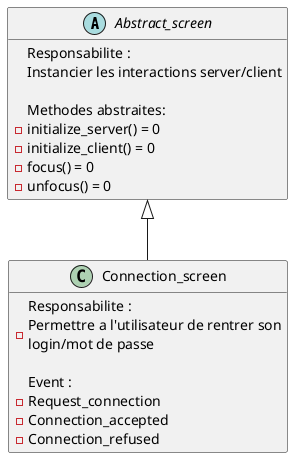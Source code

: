 @startuml

hide empty members

abstract Abstract_screen
{
	Responsabilite :
	Instancier les interactions server/client

	Methodes abstraites:
{field}	- initialize_server() = 0
{field}	- initialize_client() = 0
{field}	- focus() = 0
{field}	- unfocus() = 0
}

class Connection_screen
{
	Responsabilite :
	- Permettre a l'utilisateur de rentrer son\nlogin/mot de passe

	Event :
	- Request_connection
	- Connection_accepted
	- Connection_refused
}

Abstract_screen <|-- Connection_screen


@enduml